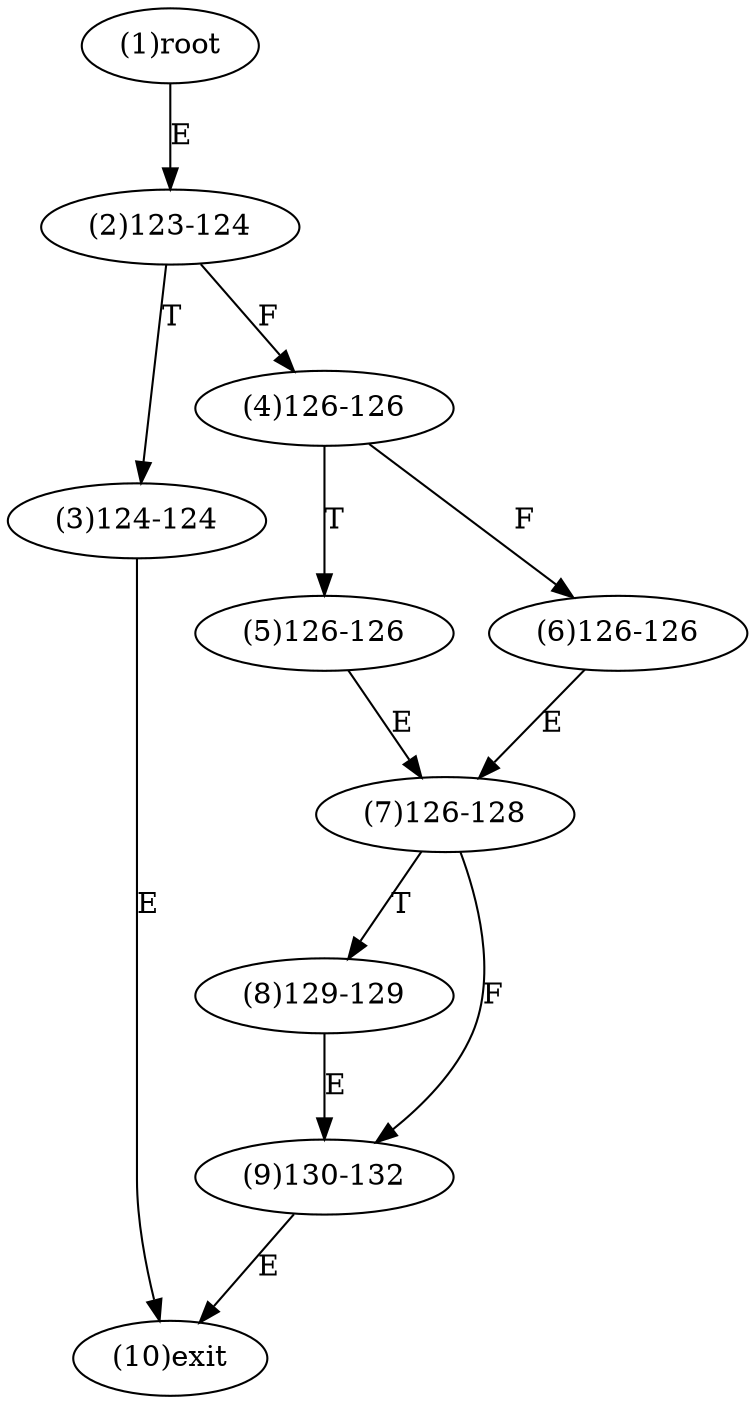 digraph "" { 
1[ label="(1)root"];
2[ label="(2)123-124"];
3[ label="(3)124-124"];
4[ label="(4)126-126"];
5[ label="(5)126-126"];
6[ label="(6)126-126"];
7[ label="(7)126-128"];
8[ label="(8)129-129"];
9[ label="(9)130-132"];
10[ label="(10)exit"];
1->2[ label="E"];
2->4[ label="F"];
2->3[ label="T"];
3->10[ label="E"];
4->6[ label="F"];
4->5[ label="T"];
5->7[ label="E"];
6->7[ label="E"];
7->9[ label="F"];
7->8[ label="T"];
8->9[ label="E"];
9->10[ label="E"];
}